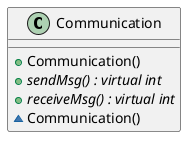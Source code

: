 @startuml
class Communication{
    +Communication() 
    +sendMsg() {abstract} : virtual int
    +receiveMsg() {abstract} : virtual int
    ~Communication()
}
@enduml